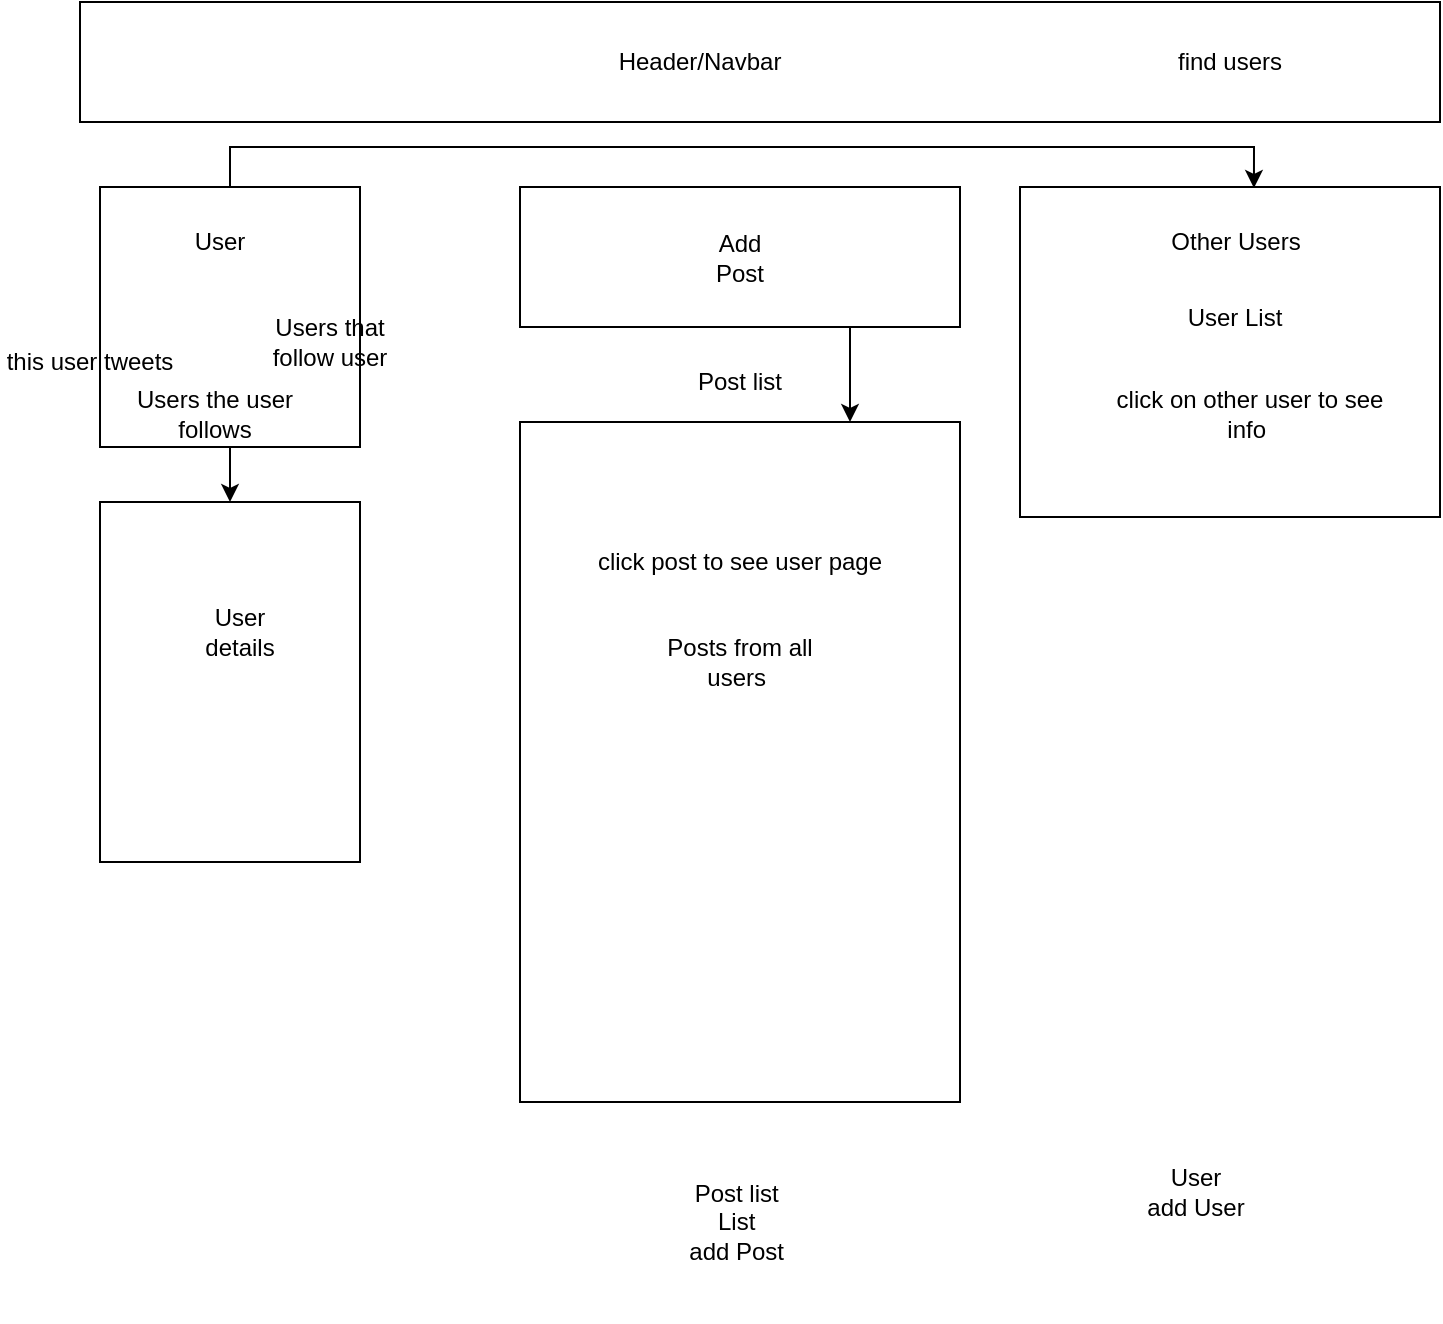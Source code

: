 <mxfile version="13.9.8" type="github">
  <diagram name="Page-1" id="9f46799a-70d6-7492-0946-bef42562c5a5">
    <mxGraphModel dx="1114" dy="669" grid="1" gridSize="10" guides="1" tooltips="1" connect="1" arrows="1" fold="1" page="1" pageScale="1" pageWidth="1100" pageHeight="850" background="#ffffff" math="0" shadow="0">
      <root>
        <mxCell id="0" />
        <mxCell id="1" parent="0" />
        <mxCell id="0Nxc5I6BaaNkcupMPX7g-27" style="edgeStyle=orthogonalEdgeStyle;rounded=0;orthogonalLoop=1;jettySize=auto;html=1;exitX=0.5;exitY=1;exitDx=0;exitDy=0;entryX=0.5;entryY=0;entryDx=0;entryDy=0;" edge="1" parent="1" source="0Nxc5I6BaaNkcupMPX7g-1" target="0Nxc5I6BaaNkcupMPX7g-2">
          <mxGeometry relative="1" as="geometry" />
        </mxCell>
        <mxCell id="0Nxc5I6BaaNkcupMPX7g-28" style="edgeStyle=orthogonalEdgeStyle;rounded=0;orthogonalLoop=1;jettySize=auto;html=1;exitX=0.5;exitY=0;exitDx=0;exitDy=0;entryX=0.557;entryY=0.003;entryDx=0;entryDy=0;entryPerimeter=0;" edge="1" parent="1" source="0Nxc5I6BaaNkcupMPX7g-1" target="0Nxc5I6BaaNkcupMPX7g-5">
          <mxGeometry relative="1" as="geometry" />
        </mxCell>
        <mxCell id="0Nxc5I6BaaNkcupMPX7g-1" value="" style="whiteSpace=wrap;html=1;aspect=fixed;" vertex="1" parent="1">
          <mxGeometry x="60" y="122.5" width="130" height="130" as="geometry" />
        </mxCell>
        <mxCell id="0Nxc5I6BaaNkcupMPX7g-2" value="" style="rounded=0;whiteSpace=wrap;html=1;" vertex="1" parent="1">
          <mxGeometry x="60" y="280" width="130" height="180" as="geometry" />
        </mxCell>
        <mxCell id="0Nxc5I6BaaNkcupMPX7g-3" value="" style="rounded=0;whiteSpace=wrap;html=1;" vertex="1" parent="1">
          <mxGeometry x="270" y="240" width="220" height="340" as="geometry" />
        </mxCell>
        <mxCell id="0Nxc5I6BaaNkcupMPX7g-26" style="edgeStyle=orthogonalEdgeStyle;rounded=0;orthogonalLoop=1;jettySize=auto;html=1;exitX=0.75;exitY=1;exitDx=0;exitDy=0;entryX=0.75;entryY=0;entryDx=0;entryDy=0;" edge="1" parent="1" source="0Nxc5I6BaaNkcupMPX7g-4" target="0Nxc5I6BaaNkcupMPX7g-3">
          <mxGeometry relative="1" as="geometry" />
        </mxCell>
        <mxCell id="0Nxc5I6BaaNkcupMPX7g-4" value="" style="rounded=0;whiteSpace=wrap;html=1;" vertex="1" parent="1">
          <mxGeometry x="270" y="122.5" width="220" height="70" as="geometry" />
        </mxCell>
        <mxCell id="0Nxc5I6BaaNkcupMPX7g-5" value="" style="rounded=0;whiteSpace=wrap;html=1;" vertex="1" parent="1">
          <mxGeometry x="520" y="122.5" width="210" height="165" as="geometry" />
        </mxCell>
        <mxCell id="0Nxc5I6BaaNkcupMPX7g-7" value="Posts from all users&amp;nbsp;" style="text;html=1;strokeColor=none;fillColor=none;align=center;verticalAlign=middle;whiteSpace=wrap;rounded=0;" vertex="1" parent="1">
          <mxGeometry x="330" y="350" width="100" height="20" as="geometry" />
        </mxCell>
        <mxCell id="0Nxc5I6BaaNkcupMPX7g-8" value="" style="rounded=0;whiteSpace=wrap;html=1;" vertex="1" parent="1">
          <mxGeometry x="50" y="30" width="680" height="60" as="geometry" />
        </mxCell>
        <mxCell id="0Nxc5I6BaaNkcupMPX7g-10" value="Header/Navbar" style="text;html=1;strokeColor=none;fillColor=none;align=center;verticalAlign=middle;whiteSpace=wrap;rounded=0;" vertex="1" parent="1">
          <mxGeometry x="300" y="45" width="120" height="30" as="geometry" />
        </mxCell>
        <mxCell id="0Nxc5I6BaaNkcupMPX7g-11" value="User" style="text;html=1;strokeColor=none;fillColor=none;align=center;verticalAlign=middle;whiteSpace=wrap;rounded=0;" vertex="1" parent="1">
          <mxGeometry x="100" y="140" width="40" height="20" as="geometry" />
        </mxCell>
        <mxCell id="0Nxc5I6BaaNkcupMPX7g-12" value="User details" style="text;html=1;strokeColor=none;fillColor=none;align=center;verticalAlign=middle;whiteSpace=wrap;rounded=0;" vertex="1" parent="1">
          <mxGeometry x="100" y="310" width="60" height="70" as="geometry" />
        </mxCell>
        <mxCell id="0Nxc5I6BaaNkcupMPX7g-13" value="Post list" style="text;html=1;strokeColor=none;fillColor=none;align=center;verticalAlign=middle;whiteSpace=wrap;rounded=0;" vertex="1" parent="1">
          <mxGeometry x="350" y="210" width="60" height="20" as="geometry" />
        </mxCell>
        <mxCell id="0Nxc5I6BaaNkcupMPX7g-14" value="Add Post" style="text;html=1;strokeColor=none;fillColor=none;align=center;verticalAlign=middle;whiteSpace=wrap;rounded=0;" vertex="1" parent="1">
          <mxGeometry x="360" y="147.5" width="40" height="20" as="geometry" />
        </mxCell>
        <mxCell id="0Nxc5I6BaaNkcupMPX7g-15" value="Other Users" style="text;html=1;strokeColor=none;fillColor=none;align=center;verticalAlign=middle;whiteSpace=wrap;rounded=0;" vertex="1" parent="1">
          <mxGeometry x="582.5" y="140" width="90" height="20" as="geometry" />
        </mxCell>
        <mxCell id="0Nxc5I6BaaNkcupMPX7g-17" value="click on other user to see info&amp;nbsp;" style="text;html=1;strokeColor=none;fillColor=none;align=center;verticalAlign=middle;whiteSpace=wrap;rounded=0;" vertex="1" parent="1">
          <mxGeometry x="560" y="220" width="150" height="32.5" as="geometry" />
        </mxCell>
        <mxCell id="0Nxc5I6BaaNkcupMPX7g-18" value="click post to see user page" style="text;html=1;strokeColor=none;fillColor=none;align=center;verticalAlign=middle;whiteSpace=wrap;rounded=0;" vertex="1" parent="1">
          <mxGeometry x="285" y="300" width="190" height="20" as="geometry" />
        </mxCell>
        <mxCell id="0Nxc5I6BaaNkcupMPX7g-20" value="Users the user follows" style="text;html=1;strokeColor=none;fillColor=none;align=center;verticalAlign=middle;whiteSpace=wrap;rounded=0;" vertex="1" parent="1">
          <mxGeometry x="60" y="226.25" width="115" height="20" as="geometry" />
        </mxCell>
        <mxCell id="0Nxc5I6BaaNkcupMPX7g-21" value="this user tweets" style="text;html=1;strokeColor=none;fillColor=none;align=center;verticalAlign=middle;whiteSpace=wrap;rounded=0;" vertex="1" parent="1">
          <mxGeometry x="10" y="200" width="90" height="20" as="geometry" />
        </mxCell>
        <mxCell id="0Nxc5I6BaaNkcupMPX7g-22" value="Users that follow user" style="text;html=1;strokeColor=none;fillColor=none;align=center;verticalAlign=middle;whiteSpace=wrap;rounded=0;" vertex="1" parent="1">
          <mxGeometry x="140" y="190" width="70" height="20" as="geometry" />
        </mxCell>
        <mxCell id="0Nxc5I6BaaNkcupMPX7g-23" value="Post list&amp;nbsp;&lt;br&gt;List&amp;nbsp;&lt;br&gt;add Post&amp;nbsp;" style="text;html=1;strokeColor=none;fillColor=none;align=center;verticalAlign=middle;whiteSpace=wrap;rounded=0;" vertex="1" parent="1">
          <mxGeometry x="270" y="600" width="220" height="80" as="geometry" />
        </mxCell>
        <mxCell id="0Nxc5I6BaaNkcupMPX7g-24" value="User&lt;br&gt;add User&lt;br&gt;" style="text;html=1;strokeColor=none;fillColor=none;align=center;verticalAlign=middle;whiteSpace=wrap;rounded=0;" vertex="1" parent="1">
          <mxGeometry x="542.5" y="560" width="130" height="130" as="geometry" />
        </mxCell>
        <mxCell id="0Nxc5I6BaaNkcupMPX7g-25" value="User List" style="text;html=1;strokeColor=none;fillColor=none;align=center;verticalAlign=middle;whiteSpace=wrap;rounded=0;" vertex="1" parent="1">
          <mxGeometry x="595" y="175" width="65" height="25" as="geometry" />
        </mxCell>
        <mxCell id="0Nxc5I6BaaNkcupMPX7g-29" value="find users" style="text;html=1;strokeColor=none;fillColor=none;align=center;verticalAlign=middle;whiteSpace=wrap;rounded=0;" vertex="1" parent="1">
          <mxGeometry x="580" y="50" width="90" height="20" as="geometry" />
        </mxCell>
      </root>
    </mxGraphModel>
  </diagram>
</mxfile>
